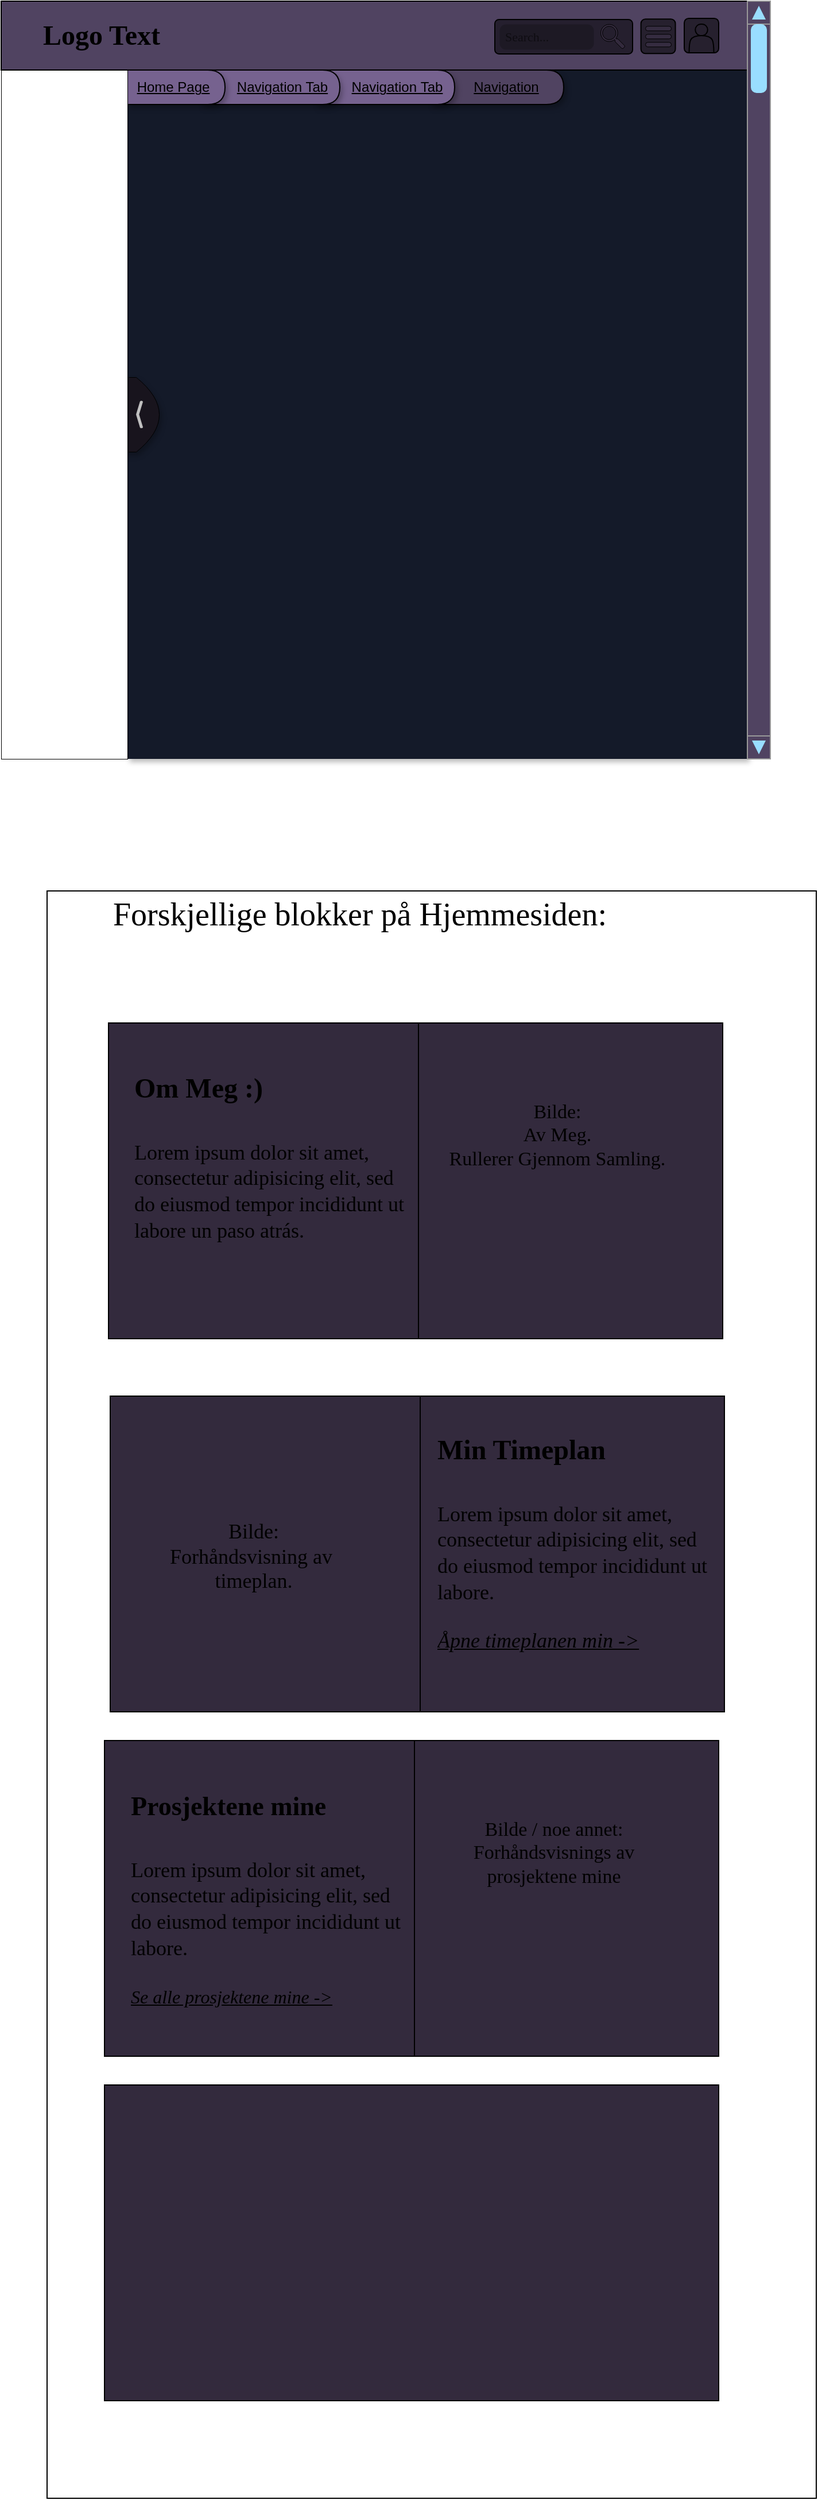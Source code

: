 <mxfile>
    <diagram id="n9wY_TJITBzp8rn4aVeb" name="Page-1">
        <mxGraphModel dx="720" dy="530" grid="1" gridSize="5" guides="1" tooltips="1" connect="0" arrows="0" fold="1" page="1" pageScale="1" pageWidth="850" pageHeight="1100" math="0" shadow="0">
            <root>
                <mxCell id="0"/>
                <mxCell id="1" parent="0"/>
                <mxCell id="15" value="" style="rounded=0;whiteSpace=wrap;html=1;shadow=1;fillColor=#141A29;strokeColor=none;" parent="1" vertex="1">
                    <mxGeometry x="200" y="80" width="540" height="600" as="geometry"/>
                </mxCell>
                <mxCell id="75" value="" style="rounded=0;whiteSpace=wrap;html=1;shadow=0;strokeColor=default;strokeWidth=1;fontFamily=Verdana;fontSize=17;fillColor=none;gradientColor=none;" parent="1" vertex="1">
                    <mxGeometry x="130" y="795" width="670" height="1400" as="geometry"/>
                </mxCell>
                <mxCell id="2" value="" style="shape=delay;whiteSpace=wrap;html=1;fillColor=#504361;shadow=1;" parent="1" vertex="1">
                    <mxGeometry x="465" y="80" width="115" height="30" as="geometry"/>
                </mxCell>
                <mxCell id="5" value="" style="shape=delay;whiteSpace=wrap;html=1;fillColor=#76628F;shadow=1;" parent="1" vertex="1">
                    <mxGeometry x="365" y="80" width="120" height="30" as="geometry"/>
                </mxCell>
                <mxCell id="6" value="" style="shape=delay;whiteSpace=wrap;html=1;fillColor=#76628F;shadow=1;" parent="1" vertex="1">
                    <mxGeometry x="265" y="80" width="120" height="30" as="geometry"/>
                </mxCell>
                <mxCell id="7" value="" style="shape=delay;whiteSpace=wrap;html=1;fillColor=#76628F;shadow=1;" parent="1" vertex="1">
                    <mxGeometry x="200" y="80" width="85" height="30" as="geometry"/>
                </mxCell>
                <mxCell id="9" value="Home Page" style="text;html=1;strokeColor=none;fillColor=none;align=center;verticalAlign=middle;whiteSpace=wrap;rounded=0;fontStyle=4" parent="1" vertex="1">
                    <mxGeometry x="200" y="80" width="80" height="30" as="geometry"/>
                </mxCell>
                <mxCell id="10" value="Navigation Tab" style="text;html=1;strokeColor=none;fillColor=none;align=center;verticalAlign=middle;whiteSpace=wrap;rounded=0;fontStyle=4" parent="1" vertex="1">
                    <mxGeometry x="290" y="80" width="90" height="30" as="geometry"/>
                </mxCell>
                <mxCell id="11" value="Navigation&amp;nbsp;Tab" style="text;html=1;strokeColor=none;fillColor=none;align=center;verticalAlign=middle;whiteSpace=wrap;rounded=0;fontStyle=4" parent="1" vertex="1">
                    <mxGeometry x="390" y="80" width="90" height="30" as="geometry"/>
                </mxCell>
                <mxCell id="12" value="Navigation" style="text;html=1;strokeColor=none;fillColor=none;align=center;verticalAlign=middle;whiteSpace=wrap;rounded=0;fontStyle=4;shadow=0;" parent="1" vertex="1">
                    <mxGeometry x="490" y="80" width="80" height="30" as="geometry"/>
                </mxCell>
                <mxCell id="34" value="" style="rounded=0;whiteSpace=wrap;html=1;shadow=0;fillColor=#504361;" parent="1" vertex="1">
                    <mxGeometry x="90" y="20" width="650" height="60" as="geometry"/>
                </mxCell>
                <mxCell id="35" value="" style="verticalLabelPosition=bottom;shadow=0;dashed=0;align=center;html=1;verticalAlign=top;strokeWidth=1;shape=mxgraph.mockup.navigation.scrollBar;strokeColor=#999999;barPos=100;fillColor2=#99ddff;strokeColor2=none;direction=north;fillColor=#504361;" parent="1" vertex="1">
                    <mxGeometry x="740" y="20" width="20" height="660" as="geometry"/>
                </mxCell>
                <mxCell id="51" value="&lt;h1&gt;&lt;font face=&quot;Verdana&quot;&gt;Logo Text&lt;/font&gt;&lt;/h1&gt;" style="text;html=1;strokeColor=none;fillColor=none;align=center;verticalAlign=middle;rounded=0;shadow=1;strokeWidth=0.5;labelBorderColor=none;labelBackgroundColor=none;whiteSpace=wrap;" parent="1" vertex="1">
                    <mxGeometry x="95" y="35" width="165" height="30" as="geometry"/>
                </mxCell>
                <mxCell id="52" value="" style="rounded=1;whiteSpace=wrap;html=1;shadow=0;strokeColor=default;strokeWidth=1;fontFamily=Verdana;fillColor=#251F2E;gradientColor=none;arcSize=12;" parent="1" vertex="1">
                    <mxGeometry x="520" y="36" width="120" height="30" as="geometry"/>
                </mxCell>
                <mxCell id="53" value="" style="rounded=1;whiteSpace=wrap;html=1;shadow=0;strokeColor=none;strokeWidth=0;fontFamily=Verdana;fillColor=#1D1924;gradientColor=none;arcSize=25;" parent="1" vertex="1">
                    <mxGeometry x="524" y="40" width="82" height="22" as="geometry"/>
                </mxCell>
                <mxCell id="55" value="" style="sketch=0;html=1;aspect=fixed;shadow=0;align=center;verticalAlign=top;shape=mxgraph.gcp2.search;strokeWidth=0.5;fontFamily=Verdana;fillColor=#332A3D;fontColor=#ffffff;strokeColor=default;" parent="1" vertex="1">
                    <mxGeometry x="612" y="40" width="21.04" height="21.25" as="geometry"/>
                </mxCell>
                <mxCell id="60" value="" style="rounded=0;whiteSpace=wrap;html=1;shadow=0;strokeColor=default;strokeWidth=1;fontFamily=Verdana;fillColor=#332A3D;gradientColor=none;" parent="1" vertex="1">
                    <mxGeometry x="185" y="1235" width="535" height="275" as="geometry"/>
                </mxCell>
                <mxCell id="61" value="" style="rounded=0;whiteSpace=wrap;html=1;shadow=0;strokeColor=default;strokeWidth=1;fontFamily=Verdana;fillColor=#332A3D;gradientColor=none;" parent="1" vertex="1">
                    <mxGeometry x="185" y="1235" width="270" height="275" as="geometry"/>
                </mxCell>
                <mxCell id="63" value="&lt;h1 style=&quot;&quot;&gt;&lt;font style=&quot;font-size: 24px;&quot;&gt;Min Timeplan&lt;/font&gt;&lt;/h1&gt;&lt;p style=&quot;&quot;&gt;&lt;font style=&quot;font-size: 18px;&quot;&gt;Lorem ipsum dolor sit amet, consectetur adipisicing elit, sed do eiusmod tempor incididunt ut labore.&lt;/font&gt;&lt;/p&gt;&lt;p style=&quot;&quot;&gt;&lt;span style=&quot;font-size: 18px;&quot;&gt;&lt;i&gt;&lt;u&gt;Åpne timeplanen min -&amp;gt;&lt;/u&gt;&lt;/i&gt;&lt;/span&gt;&lt;/p&gt;" style="text;html=1;strokeColor=none;fillColor=none;spacing=5;spacingTop=-20;whiteSpace=wrap;overflow=hidden;rounded=0;shadow=0;strokeWidth=1;fontFamily=Verdana;fontSize=19;" parent="1" vertex="1">
                    <mxGeometry x="465" y="1240" width="245" height="255" as="geometry"/>
                </mxCell>
                <mxCell id="64" value="&lt;font style=&quot;font-size: 18px;&quot;&gt;Bilde:&lt;br style=&quot;font-size: 18px;&quot;&gt;Forhåndsvisning av&amp;nbsp; timeplan.&lt;/font&gt;" style="text;html=1;strokeColor=none;fillColor=none;align=center;verticalAlign=middle;whiteSpace=wrap;rounded=0;shadow=0;strokeWidth=1;fontFamily=Verdana;fontSize=18;" parent="1" vertex="1">
                    <mxGeometry x="215" y="1330" width="190" height="90" as="geometry"/>
                </mxCell>
                <mxCell id="76" value="Forskjellige blokker på Hjemmesiden:" style="text;html=1;strokeColor=none;fillColor=none;align=center;verticalAlign=middle;whiteSpace=wrap;rounded=0;shadow=0;strokeWidth=1;fontFamily=Verdana;fontSize=28;" parent="1" vertex="1">
                    <mxGeometry x="135" y="775" width="535" height="80" as="geometry"/>
                </mxCell>
                <mxCell id="81" value="" style="rounded=0;whiteSpace=wrap;html=1;shadow=0;strokeColor=default;strokeWidth=1;fontFamily=Verdana;fillColor=#332A3D;gradientColor=none;" parent="1" vertex="1">
                    <mxGeometry x="180" y="1535" width="535" height="275" as="geometry"/>
                </mxCell>
                <mxCell id="82" value="" style="rounded=0;whiteSpace=wrap;html=1;shadow=0;strokeColor=default;strokeWidth=1;fontFamily=Verdana;fillColor=#332A3D;gradientColor=none;" parent="1" vertex="1">
                    <mxGeometry x="180" y="1535" width="270" height="275" as="geometry"/>
                </mxCell>
                <mxCell id="83" value="&lt;h1 style=&quot;&quot;&gt;&lt;font style=&quot;font-size: 23px;&quot;&gt;Prosjektene mine&lt;/font&gt;&lt;/h1&gt;&lt;p style=&quot;&quot;&gt;&lt;font style=&quot;font-size: 18px;&quot;&gt;Lorem ipsum dolor sit amet, consectetur adipisicing elit, sed do eiusmod tempor incididunt ut labore.&lt;/font&gt;&lt;/p&gt;&lt;p style=&quot;&quot;&gt;&lt;i style=&quot;&quot;&gt;&lt;u style=&quot;&quot;&gt;&lt;font style=&quot;font-size: 16px;&quot;&gt;Se alle prosjektene mine -&amp;gt;&lt;/font&gt;&lt;/u&gt;&lt;/i&gt;&lt;/p&gt;" style="text;html=1;strokeColor=none;fillColor=none;spacing=5;spacingTop=-20;whiteSpace=wrap;overflow=hidden;rounded=0;shadow=0;strokeWidth=1;fontFamily=Verdana;fontSize=19;" parent="1" vertex="1">
                    <mxGeometry x="197.5" y="1550" width="242.5" height="255" as="geometry"/>
                </mxCell>
                <mxCell id="84" value="&lt;font style=&quot;font-size: 17px;&quot;&gt;Bilde / noe annet:&lt;br&gt;Forhåndsvisnings av prosjektene mine&lt;br style=&quot;font-size: 17px;&quot;&gt;&lt;/font&gt;" style="text;html=1;strokeColor=none;fillColor=none;align=center;verticalAlign=middle;whiteSpace=wrap;rounded=0;shadow=0;strokeWidth=1;fontFamily=Verdana;fontSize=17;" parent="1" vertex="1">
                    <mxGeometry x="464.56" y="1570" width="212.72" height="125" as="geometry"/>
                </mxCell>
                <mxCell id="85" value="" style="rounded=1;whiteSpace=wrap;html=1;shadow=0;strokeColor=default;strokeWidth=1;fillColor=#26202E;gradientColor=none;arcSize=13;" parent="1" vertex="1">
                    <mxGeometry x="685" y="35" width="30" height="30" as="geometry"/>
                </mxCell>
                <mxCell id="89" value="" style="shape=actor;whiteSpace=wrap;html=1;shadow=0;strokeColor=default;strokeWidth=1;fontFamily=Verdana;fontSize=23;fillColor=none;gradientColor=none;" parent="1" vertex="1">
                    <mxGeometry x="689.25" y="40" width="21.5" height="25" as="geometry"/>
                </mxCell>
                <mxCell id="91" value="Search..." style="text;html=1;strokeColor=none;fillColor=none;align=left;verticalAlign=middle;whiteSpace=wrap;rounded=0;shadow=0;strokeWidth=1;fontFamily=Verdana;fontSize=11;textOpacity=50;" parent="1" vertex="1">
                    <mxGeometry x="527" y="36" width="65" height="30" as="geometry"/>
                </mxCell>
                <mxCell id="95" value="" style="rounded=1;whiteSpace=wrap;html=1;shadow=0;strokeColor=default;strokeWidth=1;fillColor=#26202E;gradientColor=none;arcSize=13;" parent="1" vertex="1">
                    <mxGeometry x="647.28" y="35.63" width="30" height="30" as="geometry"/>
                </mxCell>
                <mxCell id="92" value="" style="rounded=1;whiteSpace=wrap;html=1;shadow=0;fillColor=#352C40;arcSize=50;gradientColor=none;strokeColor=default;strokeWidth=0.5;" parent="1" vertex="1">
                    <mxGeometry x="651.03" y="48.63" width="22.5" height="4" as="geometry"/>
                </mxCell>
                <mxCell id="93" value="" style="rounded=1;whiteSpace=wrap;html=1;shadow=0;fillColor=#352C40;arcSize=50;gradientColor=none;strokeColor=default;strokeWidth=0.5;" parent="1" vertex="1">
                    <mxGeometry x="651.03" y="41.63" width="22.5" height="4" as="geometry"/>
                </mxCell>
                <mxCell id="94" value="" style="rounded=1;whiteSpace=wrap;html=1;shadow=0;fillColor=#352C40;arcSize=50;gradientColor=none;strokeColor=default;strokeWidth=0.5;" parent="1" vertex="1">
                    <mxGeometry x="651.03" y="55.63" width="22.5" height="4" as="geometry"/>
                </mxCell>
                <mxCell id="96" value="" style="rounded=0;whiteSpace=wrap;html=1;shadow=0;strokeColor=default;strokeWidth=1;fontFamily=Verdana;fillColor=#332A3D;gradientColor=none;" vertex="1" parent="1">
                    <mxGeometry x="180" y="1835" width="535" height="275" as="geometry"/>
                </mxCell>
                <mxCell id="57" value="" style="shape=dataStorage;whiteSpace=wrap;html=1;fixedSize=1;shadow=1;strokeColor=default;strokeWidth=0.5;fontFamily=Verdana;fillColor=#18141d;gradientColor=none;rotation=-180;" parent="1" vertex="1">
                    <mxGeometry x="177.5" y="347.5" width="50" height="65" as="geometry"/>
                </mxCell>
                <mxCell id="58" value="" style="html=1;verticalLabelPosition=bottom;labelBackgroundColor=#ffffff;verticalAlign=top;shadow=0;dashed=0;strokeWidth=2;shape=mxgraph.ios7.misc.expand;fillColor=#c0c0c0;strokeColor=default;fontFamily=Verdana;rotation=-90;" parent="1" vertex="1">
                    <mxGeometry x="198.5" y="377" width="24" height="6" as="geometry"/>
                </mxCell>
                <mxCell id="22" value="" style="rounded=0;whiteSpace=wrap;html=1;shadow=0;strokeWidth=0.5;" parent="1" vertex="1">
                    <mxGeometry x="90" y="80" width="110" height="600" as="geometry"/>
                </mxCell>
                <mxCell id="109" value="" style="rounded=0;whiteSpace=wrap;html=1;shadow=0;strokeColor=default;strokeWidth=1;fontFamily=Verdana;fillColor=#332A3D;gradientColor=none;" vertex="1" parent="1">
                    <mxGeometry x="183.5" y="910" width="535" height="275" as="geometry"/>
                </mxCell>
                <mxCell id="110" value="" style="rounded=0;whiteSpace=wrap;html=1;shadow=0;strokeColor=default;strokeWidth=1;fontFamily=Verdana;fillColor=#332A3D;gradientColor=none;" vertex="1" parent="1">
                    <mxGeometry x="183.5" y="910" width="270" height="275" as="geometry"/>
                </mxCell>
                <mxCell id="111" value="&lt;h1 style=&quot;&quot;&gt;&lt;span style=&quot;font-size: 24px;&quot;&gt;Om Meg :)&lt;/span&gt;&lt;/h1&gt;&lt;p style=&quot;&quot;&gt;&lt;font style=&quot;font-size: 18px;&quot;&gt;Lorem ipsum dolor sit amet, consectetur adipisicing elit, sed do eiusmod tempor incididunt ut labore un paso atrás.&lt;/font&gt;&lt;/p&gt;" style="text;html=1;strokeColor=none;fillColor=none;spacing=5;spacingTop=-20;whiteSpace=wrap;overflow=hidden;rounded=0;shadow=0;strokeWidth=1;fontFamily=Verdana;fontSize=19;" vertex="1" parent="1">
                    <mxGeometry x="201" y="925" width="242.5" height="255" as="geometry"/>
                </mxCell>
                <mxCell id="112" value="&lt;font style=&quot;font-size: 17px;&quot;&gt;Bilde:&lt;br style=&quot;font-size: 17px;&quot;&gt;Av Meg.&lt;br style=&quot;font-size: 17px;&quot;&gt;Rullerer Gjennom Samling.&lt;br style=&quot;font-size: 17px;&quot;&gt;&lt;/font&gt;" style="text;html=1;strokeColor=none;fillColor=none;align=center;verticalAlign=middle;whiteSpace=wrap;rounded=0;shadow=0;strokeWidth=1;fontFamily=Verdana;fontSize=17;" vertex="1" parent="1">
                    <mxGeometry x="468.06" y="945" width="212.72" height="125" as="geometry"/>
                </mxCell>
            </root>
        </mxGraphModel>
    </diagram>
</mxfile>